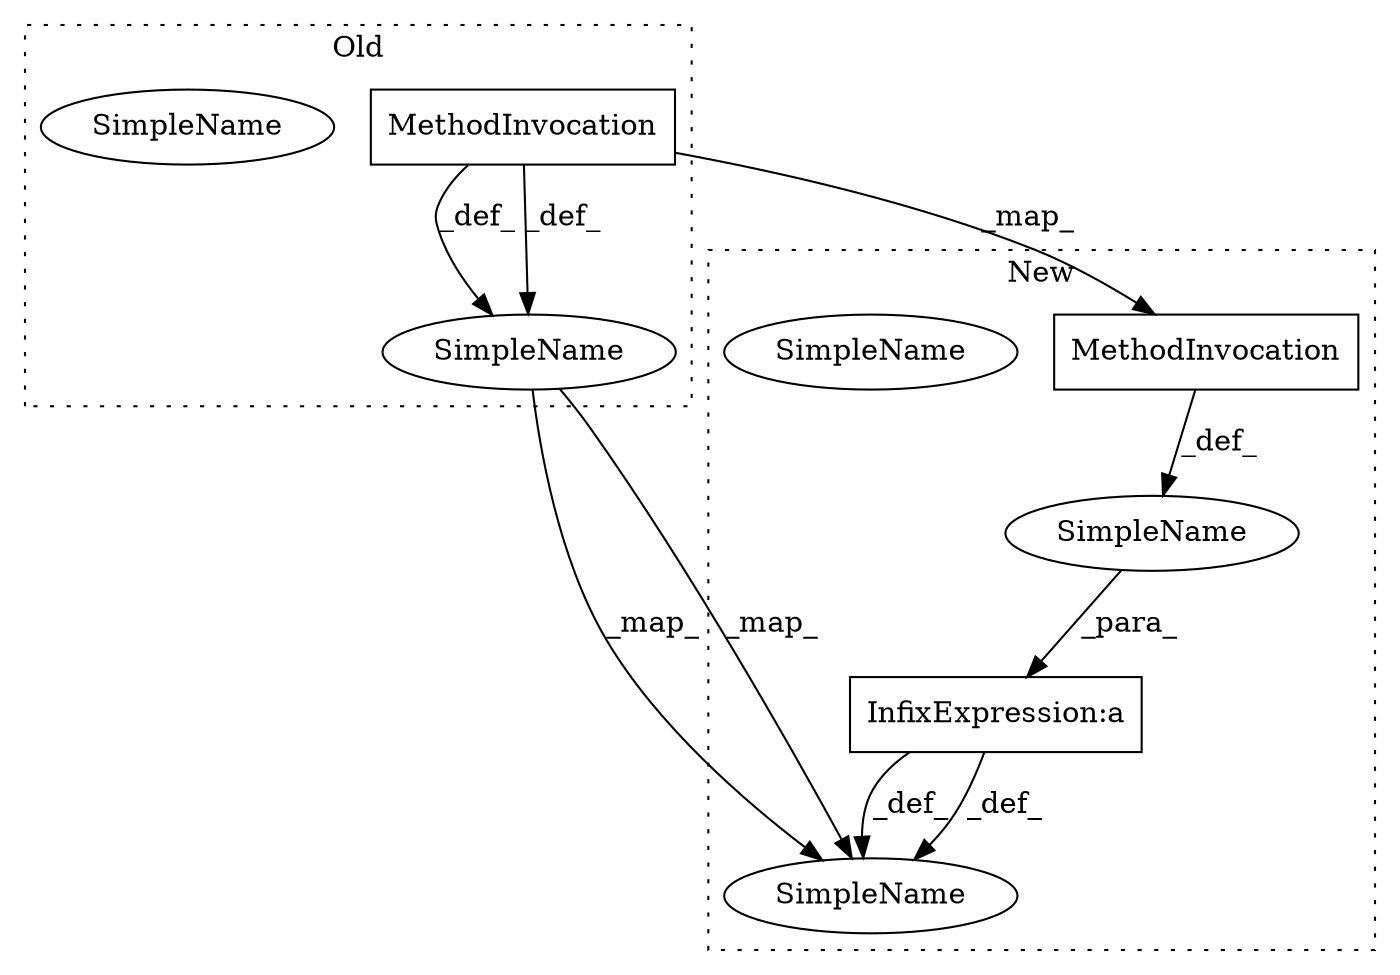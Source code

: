digraph G {
subgraph cluster0 {
1 [label="MethodInvocation" a="32" s="1640,1655" l="7,1" shape="box"];
4 [label="SimpleName" a="42" s="1662" l="7" shape="ellipse"];
6 [label="SimpleName" a="42" s="1662" l="7" shape="ellipse"];
label = "Old";
style="dotted";
}
subgraph cluster1 {
2 [label="MethodInvocation" a="32" s="1472,1491" l="7,1" shape="box"];
3 [label="SimpleName" a="42" s="" l="" shape="ellipse"];
5 [label="SimpleName" a="42" s="1500" l="7" shape="ellipse"];
7 [label="SimpleName" a="42" s="1500" l="7" shape="ellipse"];
8 [label="InfixExpression:a" a="27" s="1435" l="3" shape="box"];
label = "New";
style="dotted";
}
1 -> 6 [label="_def_"];
1 -> 6 [label="_def_"];
1 -> 2 [label="_map_"];
2 -> 3 [label="_def_"];
3 -> 8 [label="_para_"];
6 -> 5 [label="_map_"];
6 -> 5 [label="_map_"];
8 -> 5 [label="_def_"];
8 -> 5 [label="_def_"];
}